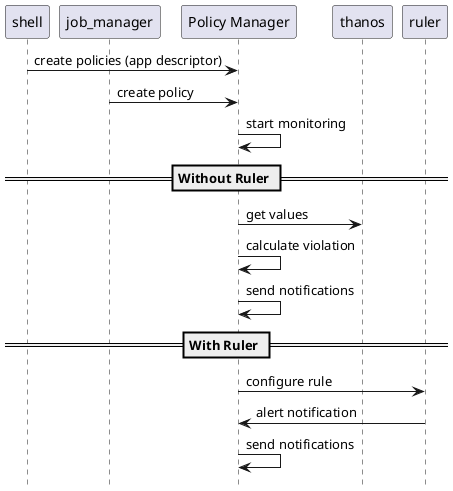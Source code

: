 @startuml "Components"

hide footbox
!pragma teoz true

participant shell
participant job_manager
participant policy_manager as "Policy Manager"

shell -> policy_manager: create policies (app descriptor)
job_manager -> policy_manager: create policy

policy_manager -> policy_manager: start monitoring

== Without Ruler ==
policy_manager -> thanos: get values
policy_manager -> policy_manager: calculate violation
policy_manager -> policy_manager: send notifications

== With Ruler ==
policy_manager -> ruler: configure rule
ruler -> policy_manager: alert notification
policy_manager -> policy_manager: send notifications
